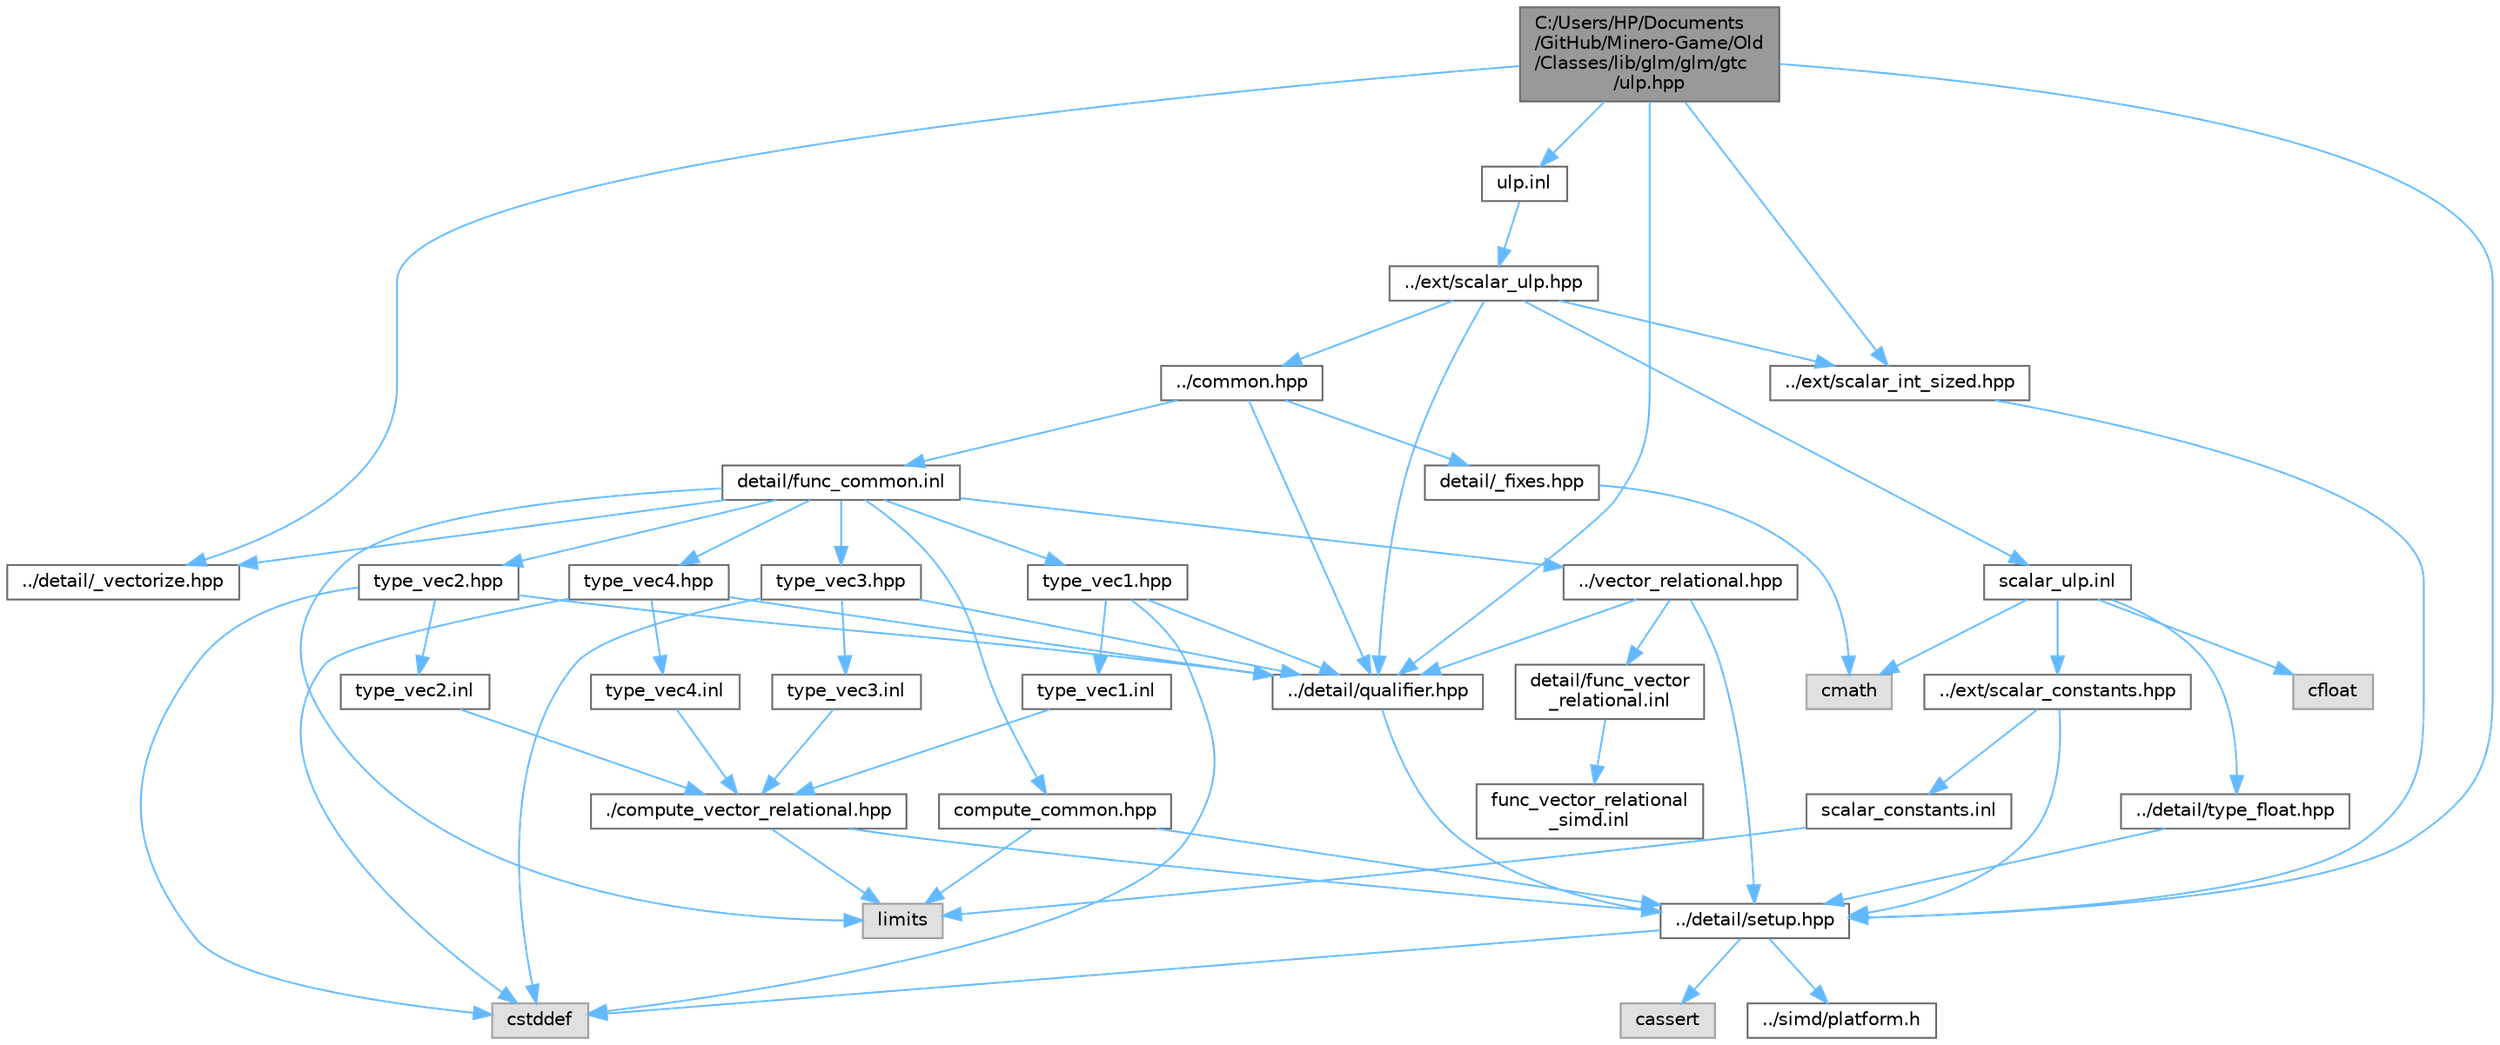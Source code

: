 digraph "C:/Users/HP/Documents/GitHub/Minero-Game/Old/Classes/lib/glm/glm/gtc/ulp.hpp"
{
 // LATEX_PDF_SIZE
  bgcolor="transparent";
  edge [fontname=Helvetica,fontsize=10,labelfontname=Helvetica,labelfontsize=10];
  node [fontname=Helvetica,fontsize=10,shape=box,height=0.2,width=0.4];
  Node1 [id="Node000001",label="C:/Users/HP/Documents\l/GitHub/Minero-Game/Old\l/Classes/lib/glm/glm/gtc\l/ulp.hpp",height=0.2,width=0.4,color="gray40", fillcolor="grey60", style="filled", fontcolor="black",tooltip=" "];
  Node1 -> Node2 [id="edge119_Node000001_Node000002",color="steelblue1",style="solid",tooltip=" "];
  Node2 [id="Node000002",label="../detail/setup.hpp",height=0.2,width=0.4,color="grey40", fillcolor="white", style="filled",URL="$_old_2_classes_2lib_2glm_2glm_2detail_2setup_8hpp.html",tooltip=" "];
  Node2 -> Node3 [id="edge120_Node000002_Node000003",color="steelblue1",style="solid",tooltip=" "];
  Node3 [id="Node000003",label="cassert",height=0.2,width=0.4,color="grey60", fillcolor="#E0E0E0", style="filled",tooltip=" "];
  Node2 -> Node4 [id="edge121_Node000002_Node000004",color="steelblue1",style="solid",tooltip=" "];
  Node4 [id="Node000004",label="cstddef",height=0.2,width=0.4,color="grey60", fillcolor="#E0E0E0", style="filled",tooltip=" "];
  Node2 -> Node5 [id="edge122_Node000002_Node000005",color="steelblue1",style="solid",tooltip=" "];
  Node5 [id="Node000005",label="../simd/platform.h",height=0.2,width=0.4,color="grey40", fillcolor="white", style="filled",URL="$_old_2_classes_2lib_2glm_2glm_2simd_2platform_8h.html",tooltip=" "];
  Node1 -> Node6 [id="edge123_Node000001_Node000006",color="steelblue1",style="solid",tooltip=" "];
  Node6 [id="Node000006",label="../detail/qualifier.hpp",height=0.2,width=0.4,color="grey40", fillcolor="white", style="filled",URL="$_old_2_classes_2lib_2glm_2glm_2detail_2qualifier_8hpp.html",tooltip=" "];
  Node6 -> Node2 [id="edge124_Node000006_Node000002",color="steelblue1",style="solid",tooltip=" "];
  Node1 -> Node7 [id="edge125_Node000001_Node000007",color="steelblue1",style="solid",tooltip=" "];
  Node7 [id="Node000007",label="../detail/_vectorize.hpp",height=0.2,width=0.4,color="grey40", fillcolor="white", style="filled",URL="$_old_2_classes_2lib_2glm_2glm_2detail_2__vectorize_8hpp.html",tooltip=" "];
  Node1 -> Node8 [id="edge126_Node000001_Node000008",color="steelblue1",style="solid",tooltip=" "];
  Node8 [id="Node000008",label="../ext/scalar_int_sized.hpp",height=0.2,width=0.4,color="grey40", fillcolor="white", style="filled",URL="$_old_2_classes_2lib_2glm_2glm_2ext_2scalar__int__sized_8hpp.html",tooltip=" "];
  Node8 -> Node2 [id="edge127_Node000008_Node000002",color="steelblue1",style="solid",tooltip=" "];
  Node1 -> Node9 [id="edge128_Node000001_Node000009",color="steelblue1",style="solid",tooltip=" "];
  Node9 [id="Node000009",label="ulp.inl",height=0.2,width=0.4,color="grey40", fillcolor="white", style="filled",URL="$_old_2_classes_2lib_2glm_2glm_2gtc_2ulp_8inl.html",tooltip=" "];
  Node9 -> Node10 [id="edge129_Node000009_Node000010",color="steelblue1",style="solid",tooltip=" "];
  Node10 [id="Node000010",label="../ext/scalar_ulp.hpp",height=0.2,width=0.4,color="grey40", fillcolor="white", style="filled",URL="$_old_2_classes_2lib_2glm_2glm_2ext_2scalar__ulp_8hpp.html",tooltip=" "];
  Node10 -> Node8 [id="edge130_Node000010_Node000008",color="steelblue1",style="solid",tooltip=" "];
  Node10 -> Node11 [id="edge131_Node000010_Node000011",color="steelblue1",style="solid",tooltip=" "];
  Node11 [id="Node000011",label="../common.hpp",height=0.2,width=0.4,color="grey40", fillcolor="white", style="filled",URL="$_old_2_classes_2lib_2glm_2glm_2common_8hpp.html",tooltip=" "];
  Node11 -> Node6 [id="edge132_Node000011_Node000006",color="steelblue1",style="solid",tooltip=" "];
  Node11 -> Node12 [id="edge133_Node000011_Node000012",color="steelblue1",style="solid",tooltip=" "];
  Node12 [id="Node000012",label="detail/_fixes.hpp",height=0.2,width=0.4,color="grey40", fillcolor="white", style="filled",URL="$_old_2_classes_2lib_2glm_2glm_2detail_2__fixes_8hpp.html",tooltip=" "];
  Node12 -> Node13 [id="edge134_Node000012_Node000013",color="steelblue1",style="solid",tooltip=" "];
  Node13 [id="Node000013",label="cmath",height=0.2,width=0.4,color="grey60", fillcolor="#E0E0E0", style="filled",tooltip=" "];
  Node11 -> Node14 [id="edge135_Node000011_Node000014",color="steelblue1",style="solid",tooltip=" "];
  Node14 [id="Node000014",label="detail/func_common.inl",height=0.2,width=0.4,color="grey40", fillcolor="white", style="filled",URL="$_old_2_classes_2lib_2glm_2glm_2detail_2func__common_8inl.html",tooltip=" "];
  Node14 -> Node15 [id="edge136_Node000014_Node000015",color="steelblue1",style="solid",tooltip=" "];
  Node15 [id="Node000015",label="../vector_relational.hpp",height=0.2,width=0.4,color="grey40", fillcolor="white", style="filled",URL="$_old_2_classes_2lib_2glm_2glm_2vector__relational_8hpp.html",tooltip=" "];
  Node15 -> Node6 [id="edge137_Node000015_Node000006",color="steelblue1",style="solid",tooltip=" "];
  Node15 -> Node2 [id="edge138_Node000015_Node000002",color="steelblue1",style="solid",tooltip=" "];
  Node15 -> Node16 [id="edge139_Node000015_Node000016",color="steelblue1",style="solid",tooltip=" "];
  Node16 [id="Node000016",label="detail/func_vector\l_relational.inl",height=0.2,width=0.4,color="grey40", fillcolor="white", style="filled",URL="$_old_2_classes_2lib_2glm_2glm_2detail_2func__vector__relational_8inl.html",tooltip=" "];
  Node16 -> Node17 [id="edge140_Node000016_Node000017",color="steelblue1",style="solid",tooltip=" "];
  Node17 [id="Node000017",label="func_vector_relational\l_simd.inl",height=0.2,width=0.4,color="grey40", fillcolor="white", style="filled",URL="$_old_2_classes_2lib_2glm_2glm_2detail_2func__vector__relational__simd_8inl.html",tooltip=" "];
  Node14 -> Node18 [id="edge141_Node000014_Node000018",color="steelblue1",style="solid",tooltip=" "];
  Node18 [id="Node000018",label="compute_common.hpp",height=0.2,width=0.4,color="grey40", fillcolor="white", style="filled",URL="$_old_2_classes_2lib_2glm_2glm_2detail_2compute__common_8hpp.html",tooltip=" "];
  Node18 -> Node2 [id="edge142_Node000018_Node000002",color="steelblue1",style="solid",tooltip=" "];
  Node18 -> Node19 [id="edge143_Node000018_Node000019",color="steelblue1",style="solid",tooltip=" "];
  Node19 [id="Node000019",label="limits",height=0.2,width=0.4,color="grey60", fillcolor="#E0E0E0", style="filled",tooltip=" "];
  Node14 -> Node20 [id="edge144_Node000014_Node000020",color="steelblue1",style="solid",tooltip=" "];
  Node20 [id="Node000020",label="type_vec1.hpp",height=0.2,width=0.4,color="grey40", fillcolor="white", style="filled",URL="$_old_2_classes_2lib_2glm_2glm_2detail_2type__vec1_8hpp.html",tooltip=" "];
  Node20 -> Node6 [id="edge145_Node000020_Node000006",color="steelblue1",style="solid",tooltip=" "];
  Node20 -> Node4 [id="edge146_Node000020_Node000004",color="steelblue1",style="solid",tooltip=" "];
  Node20 -> Node21 [id="edge147_Node000020_Node000021",color="steelblue1",style="solid",tooltip=" "];
  Node21 [id="Node000021",label="type_vec1.inl",height=0.2,width=0.4,color="grey40", fillcolor="white", style="filled",URL="$_old_2_classes_2lib_2glm_2glm_2detail_2type__vec1_8inl.html",tooltip=" "];
  Node21 -> Node22 [id="edge148_Node000021_Node000022",color="steelblue1",style="solid",tooltip=" "];
  Node22 [id="Node000022",label="./compute_vector_relational.hpp",height=0.2,width=0.4,color="grey40", fillcolor="white", style="filled",URL="$_old_2_classes_2lib_2glm_2glm_2detail_2compute__vector__relational_8hpp.html",tooltip=" "];
  Node22 -> Node2 [id="edge149_Node000022_Node000002",color="steelblue1",style="solid",tooltip=" "];
  Node22 -> Node19 [id="edge150_Node000022_Node000019",color="steelblue1",style="solid",tooltip=" "];
  Node14 -> Node23 [id="edge151_Node000014_Node000023",color="steelblue1",style="solid",tooltip=" "];
  Node23 [id="Node000023",label="type_vec2.hpp",height=0.2,width=0.4,color="grey40", fillcolor="white", style="filled",URL="$_old_2_classes_2lib_2glm_2glm_2detail_2type__vec2_8hpp.html",tooltip=" "];
  Node23 -> Node6 [id="edge152_Node000023_Node000006",color="steelblue1",style="solid",tooltip=" "];
  Node23 -> Node4 [id="edge153_Node000023_Node000004",color="steelblue1",style="solid",tooltip=" "];
  Node23 -> Node24 [id="edge154_Node000023_Node000024",color="steelblue1",style="solid",tooltip=" "];
  Node24 [id="Node000024",label="type_vec2.inl",height=0.2,width=0.4,color="grey40", fillcolor="white", style="filled",URL="$_old_2_classes_2lib_2glm_2glm_2detail_2type__vec2_8inl.html",tooltip=" "];
  Node24 -> Node22 [id="edge155_Node000024_Node000022",color="steelblue1",style="solid",tooltip=" "];
  Node14 -> Node25 [id="edge156_Node000014_Node000025",color="steelblue1",style="solid",tooltip=" "];
  Node25 [id="Node000025",label="type_vec3.hpp",height=0.2,width=0.4,color="grey40", fillcolor="white", style="filled",URL="$_old_2_classes_2lib_2glm_2glm_2detail_2type__vec3_8hpp.html",tooltip=" "];
  Node25 -> Node6 [id="edge157_Node000025_Node000006",color="steelblue1",style="solid",tooltip=" "];
  Node25 -> Node4 [id="edge158_Node000025_Node000004",color="steelblue1",style="solid",tooltip=" "];
  Node25 -> Node26 [id="edge159_Node000025_Node000026",color="steelblue1",style="solid",tooltip=" "];
  Node26 [id="Node000026",label="type_vec3.inl",height=0.2,width=0.4,color="grey40", fillcolor="white", style="filled",URL="$_old_2_classes_2lib_2glm_2glm_2detail_2type__vec3_8inl.html",tooltip=" "];
  Node26 -> Node22 [id="edge160_Node000026_Node000022",color="steelblue1",style="solid",tooltip=" "];
  Node14 -> Node27 [id="edge161_Node000014_Node000027",color="steelblue1",style="solid",tooltip=" "];
  Node27 [id="Node000027",label="type_vec4.hpp",height=0.2,width=0.4,color="grey40", fillcolor="white", style="filled",URL="$_old_2_classes_2lib_2glm_2glm_2detail_2type__vec4_8hpp.html",tooltip=" "];
  Node27 -> Node6 [id="edge162_Node000027_Node000006",color="steelblue1",style="solid",tooltip=" "];
  Node27 -> Node4 [id="edge163_Node000027_Node000004",color="steelblue1",style="solid",tooltip=" "];
  Node27 -> Node28 [id="edge164_Node000027_Node000028",color="steelblue1",style="solid",tooltip=" "];
  Node28 [id="Node000028",label="type_vec4.inl",height=0.2,width=0.4,color="grey40", fillcolor="white", style="filled",URL="$_old_2_classes_2lib_2glm_2glm_2detail_2type__vec4_8inl.html",tooltip=" "];
  Node28 -> Node22 [id="edge165_Node000028_Node000022",color="steelblue1",style="solid",tooltip=" "];
  Node14 -> Node7 [id="edge166_Node000014_Node000007",color="steelblue1",style="solid",tooltip=" "];
  Node14 -> Node19 [id="edge167_Node000014_Node000019",color="steelblue1",style="solid",tooltip=" "];
  Node10 -> Node6 [id="edge168_Node000010_Node000006",color="steelblue1",style="solid",tooltip=" "];
  Node10 -> Node29 [id="edge169_Node000010_Node000029",color="steelblue1",style="solid",tooltip=" "];
  Node29 [id="Node000029",label="scalar_ulp.inl",height=0.2,width=0.4,color="grey40", fillcolor="white", style="filled",URL="$_old_2_classes_2lib_2glm_2glm_2ext_2scalar__ulp_8inl.html",tooltip=" "];
  Node29 -> Node30 [id="edge170_Node000029_Node000030",color="steelblue1",style="solid",tooltip=" "];
  Node30 [id="Node000030",label="../detail/type_float.hpp",height=0.2,width=0.4,color="grey40", fillcolor="white", style="filled",URL="$_old_2_classes_2lib_2glm_2glm_2detail_2type__float_8hpp.html",tooltip=" "];
  Node30 -> Node2 [id="edge171_Node000030_Node000002",color="steelblue1",style="solid",tooltip=" "];
  Node29 -> Node31 [id="edge172_Node000029_Node000031",color="steelblue1",style="solid",tooltip=" "];
  Node31 [id="Node000031",label="../ext/scalar_constants.hpp",height=0.2,width=0.4,color="grey40", fillcolor="white", style="filled",URL="$_old_2_classes_2lib_2glm_2glm_2ext_2scalar__constants_8hpp.html",tooltip=" "];
  Node31 -> Node2 [id="edge173_Node000031_Node000002",color="steelblue1",style="solid",tooltip=" "];
  Node31 -> Node32 [id="edge174_Node000031_Node000032",color="steelblue1",style="solid",tooltip=" "];
  Node32 [id="Node000032",label="scalar_constants.inl",height=0.2,width=0.4,color="grey40", fillcolor="white", style="filled",URL="$_old_2_classes_2lib_2glm_2glm_2ext_2scalar__constants_8inl.html",tooltip=" "];
  Node32 -> Node19 [id="edge175_Node000032_Node000019",color="steelblue1",style="solid",tooltip=" "];
  Node29 -> Node13 [id="edge176_Node000029_Node000013",color="steelblue1",style="solid",tooltip=" "];
  Node29 -> Node33 [id="edge177_Node000029_Node000033",color="steelblue1",style="solid",tooltip=" "];
  Node33 [id="Node000033",label="cfloat",height=0.2,width=0.4,color="grey60", fillcolor="#E0E0E0", style="filled",tooltip=" "];
}
